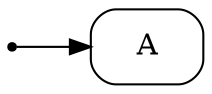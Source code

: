 digraph {
	compound=true;
	node [shape=Mrecord];
	rankdir="LR";

	init [label="", shape=point];
	init -> A
}
